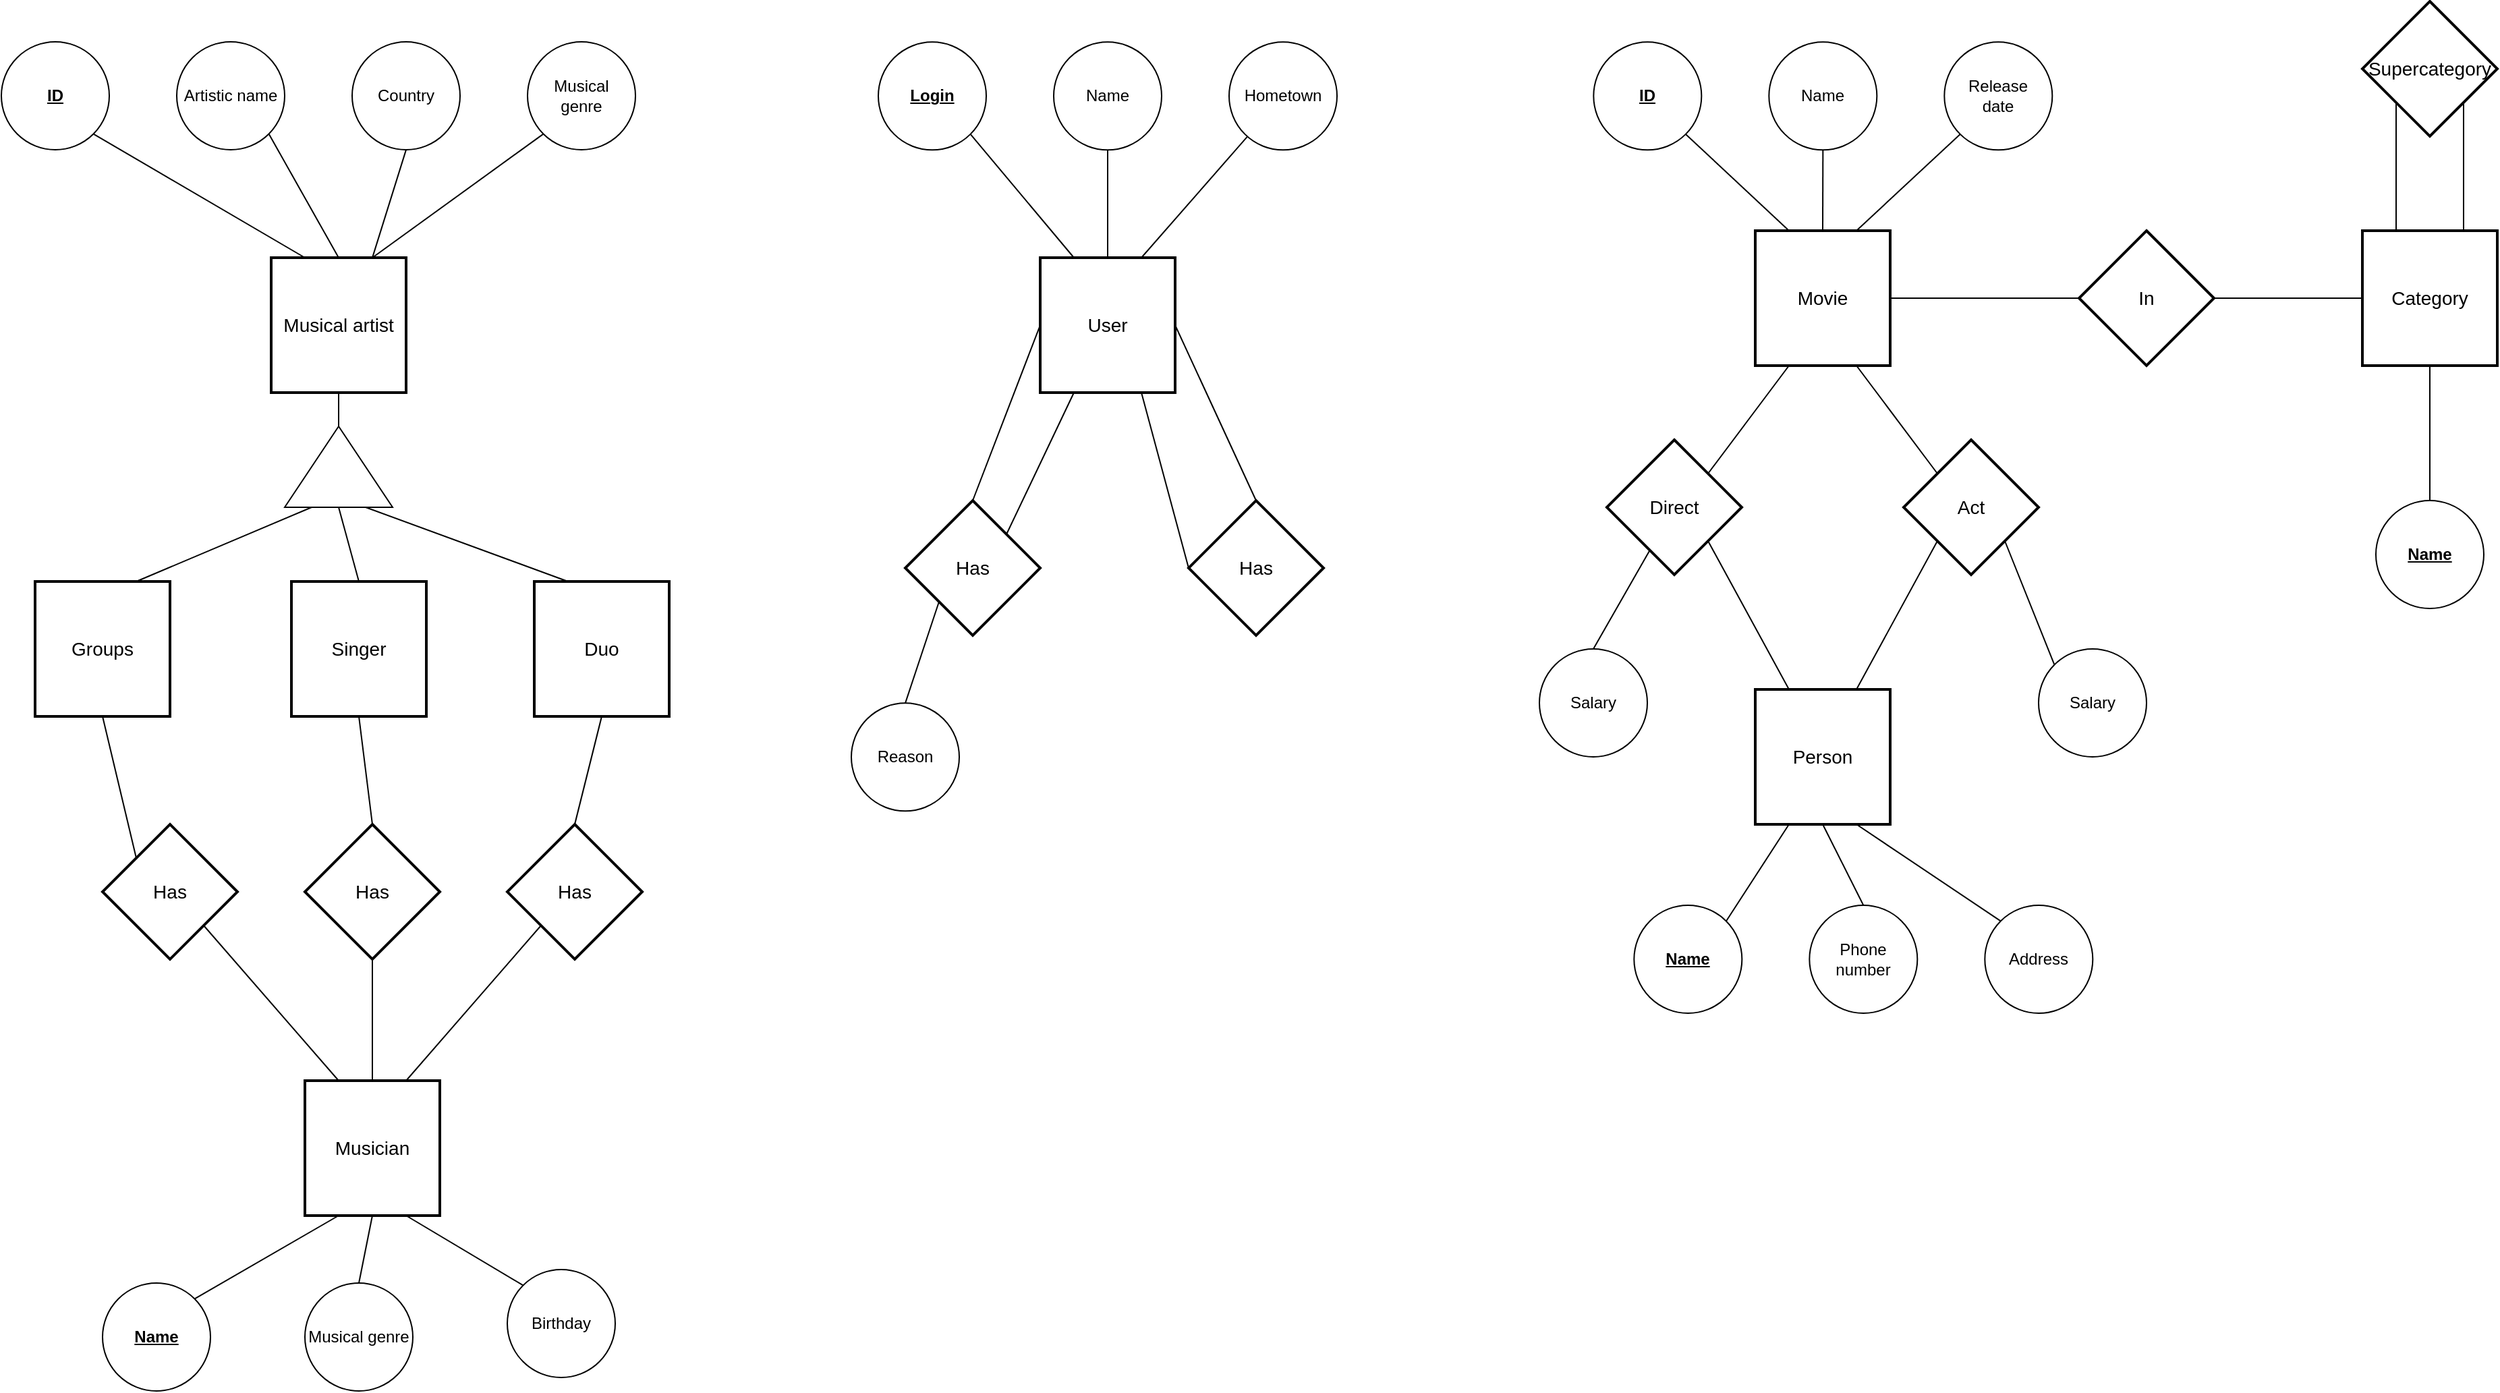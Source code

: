 <mxfile version="10.5.5" type="device"><diagram id="uMYX4Rtpumc-qpg66ErU" name="Page-1"><mxGraphModel dx="1257" dy="715" grid="1" gridSize="10" guides="1" tooltips="1" connect="1" arrows="1" fold="1" page="1" pageScale="1" pageWidth="827" pageHeight="1169" math="0" shadow="0"><root><mxCell id="0"/><mxCell id="1" parent="0"/><mxCell id="I9tvjcD9pxlVz2gOd7x3-66" style="edgeStyle=none;rounded=0;orthogonalLoop=1;jettySize=auto;html=1;exitX=0.75;exitY=0;exitDx=0;exitDy=0;entryX=0;entryY=1;entryDx=0;entryDy=0;endArrow=none;endFill=0;" edge="1" parent="1" source="I9tvjcD9pxlVz2gOd7x3-1" target="I9tvjcD9pxlVz2gOd7x3-5"><mxGeometry relative="1" as="geometry"/></mxCell><mxCell id="I9tvjcD9pxlVz2gOd7x3-67" style="edgeStyle=none;rounded=0;orthogonalLoop=1;jettySize=auto;html=1;exitX=0.75;exitY=0;exitDx=0;exitDy=0;entryX=0.5;entryY=1;entryDx=0;entryDy=0;endArrow=none;endFill=0;" edge="1" parent="1" source="I9tvjcD9pxlVz2gOd7x3-1" target="I9tvjcD9pxlVz2gOd7x3-4"><mxGeometry relative="1" as="geometry"/></mxCell><mxCell id="I9tvjcD9pxlVz2gOd7x3-68" style="edgeStyle=none;rounded=0;orthogonalLoop=1;jettySize=auto;html=1;exitX=0.5;exitY=0;exitDx=0;exitDy=0;entryX=1;entryY=1;entryDx=0;entryDy=0;endArrow=none;endFill=0;" edge="1" parent="1" source="I9tvjcD9pxlVz2gOd7x3-1" target="I9tvjcD9pxlVz2gOd7x3-3"><mxGeometry relative="1" as="geometry"/></mxCell><mxCell id="I9tvjcD9pxlVz2gOd7x3-69" style="edgeStyle=none;rounded=0;orthogonalLoop=1;jettySize=auto;html=1;exitX=0.25;exitY=0;exitDx=0;exitDy=0;entryX=1;entryY=1;entryDx=0;entryDy=0;endArrow=none;endFill=0;" edge="1" parent="1" source="I9tvjcD9pxlVz2gOd7x3-1" target="I9tvjcD9pxlVz2gOd7x3-2"><mxGeometry relative="1" as="geometry"/></mxCell><mxCell id="I9tvjcD9pxlVz2gOd7x3-71" style="edgeStyle=none;rounded=0;orthogonalLoop=1;jettySize=auto;html=1;exitX=0.5;exitY=1;exitDx=0;exitDy=0;entryX=1;entryY=0.5;entryDx=0;entryDy=0;endArrow=none;endFill=0;" edge="1" parent="1" source="I9tvjcD9pxlVz2gOd7x3-1" target="I9tvjcD9pxlVz2gOd7x3-6"><mxGeometry relative="1" as="geometry"/></mxCell><mxCell id="I9tvjcD9pxlVz2gOd7x3-1" value="Musical artist" style="strokeWidth=2;whiteSpace=wrap;html=1;align=center;fontSize=14;" vertex="1" parent="1"><mxGeometry x="230" y="360" width="100" height="100" as="geometry"/></mxCell><mxCell id="I9tvjcD9pxlVz2gOd7x3-2" value="&lt;b&gt;&lt;u&gt;ID&lt;/u&gt;&lt;/b&gt;" style="ellipse;whiteSpace=wrap;html=1;aspect=fixed;" vertex="1" parent="1"><mxGeometry x="30" y="200" width="80" height="80" as="geometry"/></mxCell><mxCell id="I9tvjcD9pxlVz2gOd7x3-3" value="Artistic name" style="ellipse;whiteSpace=wrap;html=1;aspect=fixed;" vertex="1" parent="1"><mxGeometry x="160" y="200" width="80" height="80" as="geometry"/></mxCell><mxCell id="I9tvjcD9pxlVz2gOd7x3-4" value="Country" style="ellipse;whiteSpace=wrap;html=1;aspect=fixed;" vertex="1" parent="1"><mxGeometry x="290" y="200" width="80" height="80" as="geometry"/></mxCell><mxCell id="I9tvjcD9pxlVz2gOd7x3-5" value="Musical &lt;br&gt;genre" style="ellipse;whiteSpace=wrap;html=1;aspect=fixed;" vertex="1" parent="1"><mxGeometry x="420" y="200" width="80" height="80" as="geometry"/></mxCell><mxCell id="I9tvjcD9pxlVz2gOd7x3-72" style="edgeStyle=none;rounded=0;orthogonalLoop=1;jettySize=auto;html=1;exitX=0;exitY=0.25;exitDx=0;exitDy=0;entryX=0.75;entryY=0;entryDx=0;entryDy=0;endArrow=none;endFill=0;" edge="1" parent="1" source="I9tvjcD9pxlVz2gOd7x3-6" target="I9tvjcD9pxlVz2gOd7x3-7"><mxGeometry relative="1" as="geometry"/></mxCell><mxCell id="I9tvjcD9pxlVz2gOd7x3-73" style="edgeStyle=none;rounded=0;orthogonalLoop=1;jettySize=auto;html=1;exitX=0;exitY=0.5;exitDx=0;exitDy=0;entryX=0.5;entryY=0;entryDx=0;entryDy=0;endArrow=none;endFill=0;" edge="1" parent="1" source="I9tvjcD9pxlVz2gOd7x3-6" target="I9tvjcD9pxlVz2gOd7x3-8"><mxGeometry relative="1" as="geometry"/></mxCell><mxCell id="I9tvjcD9pxlVz2gOd7x3-74" style="edgeStyle=none;rounded=0;orthogonalLoop=1;jettySize=auto;html=1;exitX=0;exitY=0.75;exitDx=0;exitDy=0;entryX=0.25;entryY=0;entryDx=0;entryDy=0;endArrow=none;endFill=0;" edge="1" parent="1" source="I9tvjcD9pxlVz2gOd7x3-6" target="I9tvjcD9pxlVz2gOd7x3-9"><mxGeometry relative="1" as="geometry"/></mxCell><mxCell id="I9tvjcD9pxlVz2gOd7x3-6" value="" style="triangle;whiteSpace=wrap;html=1;direction=north;" vertex="1" parent="1"><mxGeometry x="240" y="485" width="80" height="60" as="geometry"/></mxCell><mxCell id="I9tvjcD9pxlVz2gOd7x3-76" style="edgeStyle=none;rounded=0;orthogonalLoop=1;jettySize=auto;html=1;exitX=0.5;exitY=1;exitDx=0;exitDy=0;entryX=0;entryY=0;entryDx=0;entryDy=0;endArrow=none;endFill=0;" edge="1" parent="1" source="I9tvjcD9pxlVz2gOd7x3-7" target="I9tvjcD9pxlVz2gOd7x3-10"><mxGeometry relative="1" as="geometry"/></mxCell><mxCell id="I9tvjcD9pxlVz2gOd7x3-7" value="Groups" style="strokeWidth=2;whiteSpace=wrap;html=1;align=center;fontSize=14;" vertex="1" parent="1"><mxGeometry x="55" y="600" width="100" height="100" as="geometry"/></mxCell><mxCell id="I9tvjcD9pxlVz2gOd7x3-75" style="edgeStyle=none;rounded=0;orthogonalLoop=1;jettySize=auto;html=1;exitX=0.5;exitY=1;exitDx=0;exitDy=0;entryX=0.5;entryY=0;entryDx=0;entryDy=0;endArrow=none;endFill=0;" edge="1" parent="1" source="I9tvjcD9pxlVz2gOd7x3-8" target="I9tvjcD9pxlVz2gOd7x3-11"><mxGeometry relative="1" as="geometry"/></mxCell><mxCell id="I9tvjcD9pxlVz2gOd7x3-8" value="Singer" style="strokeWidth=2;whiteSpace=wrap;html=1;align=center;fontSize=14;" vertex="1" parent="1"><mxGeometry x="245" y="600" width="100" height="100" as="geometry"/></mxCell><mxCell id="I9tvjcD9pxlVz2gOd7x3-77" style="edgeStyle=none;rounded=0;orthogonalLoop=1;jettySize=auto;html=1;exitX=0.5;exitY=1;exitDx=0;exitDy=0;entryX=0.5;entryY=0;entryDx=0;entryDy=0;endArrow=none;endFill=0;" edge="1" parent="1" source="I9tvjcD9pxlVz2gOd7x3-9" target="I9tvjcD9pxlVz2gOd7x3-12"><mxGeometry relative="1" as="geometry"/></mxCell><mxCell id="I9tvjcD9pxlVz2gOd7x3-9" value="Duo" style="strokeWidth=2;whiteSpace=wrap;html=1;align=center;fontSize=14;" vertex="1" parent="1"><mxGeometry x="425" y="600" width="100" height="100" as="geometry"/></mxCell><mxCell id="I9tvjcD9pxlVz2gOd7x3-80" style="edgeStyle=none;rounded=0;orthogonalLoop=1;jettySize=auto;html=1;exitX=1;exitY=1;exitDx=0;exitDy=0;entryX=0.25;entryY=0;entryDx=0;entryDy=0;endArrow=none;endFill=0;" edge="1" parent="1" source="I9tvjcD9pxlVz2gOd7x3-10" target="I9tvjcD9pxlVz2gOd7x3-13"><mxGeometry relative="1" as="geometry"/></mxCell><mxCell id="I9tvjcD9pxlVz2gOd7x3-10" value="Has" style="shape=rhombus;strokeWidth=2;fontSize=17;perimeter=rhombusPerimeter;whiteSpace=wrap;html=1;align=center;fontSize=14;" vertex="1" parent="1"><mxGeometry x="105" y="780" width="100" height="100" as="geometry"/></mxCell><mxCell id="I9tvjcD9pxlVz2gOd7x3-81" style="edgeStyle=none;rounded=0;orthogonalLoop=1;jettySize=auto;html=1;exitX=0.5;exitY=1;exitDx=0;exitDy=0;entryX=0.5;entryY=0;entryDx=0;entryDy=0;endArrow=none;endFill=0;" edge="1" parent="1" source="I9tvjcD9pxlVz2gOd7x3-11" target="I9tvjcD9pxlVz2gOd7x3-13"><mxGeometry relative="1" as="geometry"/></mxCell><mxCell id="I9tvjcD9pxlVz2gOd7x3-11" value="Has" style="shape=rhombus;strokeWidth=2;fontSize=17;perimeter=rhombusPerimeter;whiteSpace=wrap;html=1;align=center;fontSize=14;" vertex="1" parent="1"><mxGeometry x="255" y="780" width="100" height="100" as="geometry"/></mxCell><mxCell id="I9tvjcD9pxlVz2gOd7x3-82" style="edgeStyle=none;rounded=0;orthogonalLoop=1;jettySize=auto;html=1;exitX=0;exitY=1;exitDx=0;exitDy=0;entryX=0.75;entryY=0;entryDx=0;entryDy=0;endArrow=none;endFill=0;" edge="1" parent="1" source="I9tvjcD9pxlVz2gOd7x3-12" target="I9tvjcD9pxlVz2gOd7x3-13"><mxGeometry relative="1" as="geometry"/></mxCell><mxCell id="I9tvjcD9pxlVz2gOd7x3-12" value="Has" style="shape=rhombus;strokeWidth=2;fontSize=17;perimeter=rhombusPerimeter;whiteSpace=wrap;html=1;align=center;fontSize=14;" vertex="1" parent="1"><mxGeometry x="405" y="780" width="100" height="100" as="geometry"/></mxCell><mxCell id="I9tvjcD9pxlVz2gOd7x3-83" style="edgeStyle=none;rounded=0;orthogonalLoop=1;jettySize=auto;html=1;exitX=0.25;exitY=1;exitDx=0;exitDy=0;entryX=1;entryY=0;entryDx=0;entryDy=0;endArrow=none;endFill=0;" edge="1" parent="1" source="I9tvjcD9pxlVz2gOd7x3-13" target="I9tvjcD9pxlVz2gOd7x3-14"><mxGeometry relative="1" as="geometry"/></mxCell><mxCell id="I9tvjcD9pxlVz2gOd7x3-84" style="edgeStyle=none;rounded=0;orthogonalLoop=1;jettySize=auto;html=1;exitX=0.5;exitY=1;exitDx=0;exitDy=0;entryX=0.5;entryY=0;entryDx=0;entryDy=0;endArrow=none;endFill=0;" edge="1" parent="1" source="I9tvjcD9pxlVz2gOd7x3-13" target="I9tvjcD9pxlVz2gOd7x3-15"><mxGeometry relative="1" as="geometry"/></mxCell><mxCell id="I9tvjcD9pxlVz2gOd7x3-85" style="edgeStyle=none;rounded=0;orthogonalLoop=1;jettySize=auto;html=1;exitX=0.75;exitY=1;exitDx=0;exitDy=0;entryX=0;entryY=0;entryDx=0;entryDy=0;endArrow=none;endFill=0;" edge="1" parent="1" source="I9tvjcD9pxlVz2gOd7x3-13" target="I9tvjcD9pxlVz2gOd7x3-16"><mxGeometry relative="1" as="geometry"/></mxCell><mxCell id="I9tvjcD9pxlVz2gOd7x3-13" value="Musician" style="strokeWidth=2;whiteSpace=wrap;html=1;align=center;fontSize=14;" vertex="1" parent="1"><mxGeometry x="255" y="970" width="100" height="100" as="geometry"/></mxCell><mxCell id="I9tvjcD9pxlVz2gOd7x3-14" value="&lt;b&gt;&lt;u&gt;Name&lt;/u&gt;&lt;/b&gt;" style="ellipse;whiteSpace=wrap;html=1;aspect=fixed;" vertex="1" parent="1"><mxGeometry x="105" y="1120" width="80" height="80" as="geometry"/></mxCell><mxCell id="I9tvjcD9pxlVz2gOd7x3-15" value="Musical genre" style="ellipse;whiteSpace=wrap;html=1;aspect=fixed;" vertex="1" parent="1"><mxGeometry x="255" y="1120" width="80" height="80" as="geometry"/></mxCell><mxCell id="I9tvjcD9pxlVz2gOd7x3-16" value="Birthday" style="ellipse;whiteSpace=wrap;html=1;aspect=fixed;" vertex="1" parent="1"><mxGeometry x="405" y="1110" width="80" height="80" as="geometry"/></mxCell><mxCell id="I9tvjcD9pxlVz2gOd7x3-63" style="edgeStyle=none;rounded=0;orthogonalLoop=1;jettySize=auto;html=1;exitX=0.25;exitY=0;exitDx=0;exitDy=0;entryX=1;entryY=1;entryDx=0;entryDy=0;endArrow=none;endFill=0;" edge="1" parent="1" source="I9tvjcD9pxlVz2gOd7x3-17" target="I9tvjcD9pxlVz2gOd7x3-18"><mxGeometry relative="1" as="geometry"/></mxCell><mxCell id="I9tvjcD9pxlVz2gOd7x3-64" style="edgeStyle=none;rounded=0;orthogonalLoop=1;jettySize=auto;html=1;exitX=0.5;exitY=0;exitDx=0;exitDy=0;endArrow=none;endFill=0;" edge="1" parent="1" source="I9tvjcD9pxlVz2gOd7x3-17" target="I9tvjcD9pxlVz2gOd7x3-19"><mxGeometry relative="1" as="geometry"/></mxCell><mxCell id="I9tvjcD9pxlVz2gOd7x3-65" style="edgeStyle=none;rounded=0;orthogonalLoop=1;jettySize=auto;html=1;exitX=0.75;exitY=0;exitDx=0;exitDy=0;endArrow=none;endFill=0;" edge="1" parent="1" source="I9tvjcD9pxlVz2gOd7x3-17" target="I9tvjcD9pxlVz2gOd7x3-20"><mxGeometry relative="1" as="geometry"/></mxCell><mxCell id="I9tvjcD9pxlVz2gOd7x3-17" value="User" style="strokeWidth=2;whiteSpace=wrap;html=1;align=center;fontSize=14;" vertex="1" parent="1"><mxGeometry x="800" y="360" width="100" height="100" as="geometry"/></mxCell><mxCell id="I9tvjcD9pxlVz2gOd7x3-18" value="&lt;span&gt;&lt;b&gt;&lt;u&gt;Login&lt;/u&gt;&lt;/b&gt;&lt;/span&gt;" style="ellipse;whiteSpace=wrap;html=1;aspect=fixed;" vertex="1" parent="1"><mxGeometry x="680" y="200.167" width="80" height="80" as="geometry"/></mxCell><mxCell id="I9tvjcD9pxlVz2gOd7x3-19" value="Name" style="ellipse;whiteSpace=wrap;html=1;aspect=fixed;" vertex="1" parent="1"><mxGeometry x="810" y="200.167" width="80" height="80" as="geometry"/></mxCell><mxCell id="I9tvjcD9pxlVz2gOd7x3-20" value="Hometown" style="ellipse;whiteSpace=wrap;html=1;aspect=fixed;" vertex="1" parent="1"><mxGeometry x="940" y="200.167" width="80" height="80" as="geometry"/></mxCell><mxCell id="I9tvjcD9pxlVz2gOd7x3-58" style="edgeStyle=none;rounded=0;orthogonalLoop=1;jettySize=auto;html=1;exitX=1;exitY=0;exitDx=0;exitDy=0;entryX=0.25;entryY=1;entryDx=0;entryDy=0;endArrow=none;endFill=0;" edge="1" parent="1" source="I9tvjcD9pxlVz2gOd7x3-21" target="I9tvjcD9pxlVz2gOd7x3-17"><mxGeometry relative="1" as="geometry"/></mxCell><mxCell id="I9tvjcD9pxlVz2gOd7x3-59" style="edgeStyle=none;rounded=0;orthogonalLoop=1;jettySize=auto;html=1;exitX=0.5;exitY=0;exitDx=0;exitDy=0;entryX=0;entryY=0.5;entryDx=0;entryDy=0;endArrow=none;endFill=0;" edge="1" parent="1" source="I9tvjcD9pxlVz2gOd7x3-21" target="I9tvjcD9pxlVz2gOd7x3-17"><mxGeometry relative="1" as="geometry"/></mxCell><mxCell id="I9tvjcD9pxlVz2gOd7x3-21" value="Has" style="shape=rhombus;strokeWidth=2;fontSize=17;perimeter=rhombusPerimeter;whiteSpace=wrap;html=1;align=center;fontSize=14;" vertex="1" parent="1"><mxGeometry x="700" y="540" width="100" height="100" as="geometry"/></mxCell><mxCell id="I9tvjcD9pxlVz2gOd7x3-60" style="edgeStyle=none;rounded=0;orthogonalLoop=1;jettySize=auto;html=1;exitX=0.5;exitY=1;exitDx=0;exitDy=0;entryX=0.75;entryY=1;entryDx=0;entryDy=0;endArrow=none;endFill=0;" edge="1" parent="1" source="I9tvjcD9pxlVz2gOd7x3-22" target="I9tvjcD9pxlVz2gOd7x3-17"><mxGeometry relative="1" as="geometry"/></mxCell><mxCell id="I9tvjcD9pxlVz2gOd7x3-61" style="edgeStyle=none;rounded=0;orthogonalLoop=1;jettySize=auto;html=1;exitX=0;exitY=0.5;exitDx=0;exitDy=0;entryX=1;entryY=0.5;entryDx=0;entryDy=0;endArrow=none;endFill=0;" edge="1" parent="1" source="I9tvjcD9pxlVz2gOd7x3-22" target="I9tvjcD9pxlVz2gOd7x3-17"><mxGeometry relative="1" as="geometry"/></mxCell><mxCell id="I9tvjcD9pxlVz2gOd7x3-22" value="Has" style="shape=rhombus;strokeWidth=2;fontSize=17;perimeter=rhombusPerimeter;whiteSpace=wrap;html=1;align=center;fontSize=14;direction=south;" vertex="1" parent="1"><mxGeometry x="910" y="540" width="100" height="100" as="geometry"/></mxCell><mxCell id="I9tvjcD9pxlVz2gOd7x3-62" style="edgeStyle=none;rounded=0;orthogonalLoop=1;jettySize=auto;html=1;exitX=0.5;exitY=0;exitDx=0;exitDy=0;entryX=0;entryY=1;entryDx=0;entryDy=0;endArrow=none;endFill=0;" edge="1" parent="1" source="I9tvjcD9pxlVz2gOd7x3-23" target="I9tvjcD9pxlVz2gOd7x3-21"><mxGeometry relative="1" as="geometry"/></mxCell><mxCell id="I9tvjcD9pxlVz2gOd7x3-23" value="&lt;span&gt;Reason&lt;/span&gt;" style="ellipse;whiteSpace=wrap;html=1;aspect=fixed;" vertex="1" parent="1"><mxGeometry x="660" y="690.167" width="80" height="80" as="geometry"/></mxCell><mxCell id="I9tvjcD9pxlVz2gOd7x3-48" style="rounded=0;orthogonalLoop=1;jettySize=auto;html=1;exitX=0.25;exitY=0;exitDx=0;exitDy=0;entryX=1;entryY=1;entryDx=0;entryDy=0;endArrow=none;endFill=0;" edge="1" parent="1" source="I9tvjcD9pxlVz2gOd7x3-25" target="I9tvjcD9pxlVz2gOd7x3-26"><mxGeometry relative="1" as="geometry"/></mxCell><mxCell id="I9tvjcD9pxlVz2gOd7x3-49" style="edgeStyle=none;rounded=0;orthogonalLoop=1;jettySize=auto;html=1;exitX=0.5;exitY=0;exitDx=0;exitDy=0;entryX=0.5;entryY=1;entryDx=0;entryDy=0;endArrow=none;endFill=0;" edge="1" parent="1" source="I9tvjcD9pxlVz2gOd7x3-25" target="I9tvjcD9pxlVz2gOd7x3-27"><mxGeometry relative="1" as="geometry"/></mxCell><mxCell id="I9tvjcD9pxlVz2gOd7x3-50" style="edgeStyle=none;rounded=0;orthogonalLoop=1;jettySize=auto;html=1;exitX=0.75;exitY=0;exitDx=0;exitDy=0;entryX=0;entryY=1;entryDx=0;entryDy=0;endArrow=none;endFill=0;" edge="1" parent="1" source="I9tvjcD9pxlVz2gOd7x3-25" target="I9tvjcD9pxlVz2gOd7x3-28"><mxGeometry relative="1" as="geometry"/></mxCell><mxCell id="I9tvjcD9pxlVz2gOd7x3-51" style="edgeStyle=none;rounded=0;orthogonalLoop=1;jettySize=auto;html=1;exitX=0.75;exitY=1;exitDx=0;exitDy=0;entryX=0;entryY=0;entryDx=0;entryDy=0;endArrow=none;endFill=0;" edge="1" parent="1" source="I9tvjcD9pxlVz2gOd7x3-25" target="I9tvjcD9pxlVz2gOd7x3-29"><mxGeometry relative="1" as="geometry"/></mxCell><mxCell id="I9tvjcD9pxlVz2gOd7x3-52" style="edgeStyle=none;rounded=0;orthogonalLoop=1;jettySize=auto;html=1;exitX=0.25;exitY=1;exitDx=0;exitDy=0;entryX=1;entryY=0;entryDx=0;entryDy=0;endArrow=none;endFill=0;" edge="1" parent="1" source="I9tvjcD9pxlVz2gOd7x3-25" target="I9tvjcD9pxlVz2gOd7x3-30"><mxGeometry relative="1" as="geometry"/></mxCell><mxCell id="I9tvjcD9pxlVz2gOd7x3-25" value="Movie" style="strokeWidth=2;whiteSpace=wrap;html=1;align=center;fontSize=14;" vertex="1" parent="1"><mxGeometry x="1330" y="340" width="100" height="100" as="geometry"/></mxCell><mxCell id="I9tvjcD9pxlVz2gOd7x3-26" value="&lt;span&gt;&lt;b&gt;&lt;u&gt;ID&lt;/u&gt;&lt;/b&gt;&lt;/span&gt;" style="ellipse;whiteSpace=wrap;html=1;aspect=fixed;" vertex="1" parent="1"><mxGeometry x="1210.167" y="200.167" width="80" height="80" as="geometry"/></mxCell><mxCell id="I9tvjcD9pxlVz2gOd7x3-27" value="Name" style="ellipse;whiteSpace=wrap;html=1;aspect=fixed;" vertex="1" parent="1"><mxGeometry x="1340.167" y="200.167" width="80" height="80" as="geometry"/></mxCell><mxCell id="I9tvjcD9pxlVz2gOd7x3-28" value="Release &lt;br&gt;date" style="ellipse;whiteSpace=wrap;html=1;aspect=fixed;" vertex="1" parent="1"><mxGeometry x="1470.167" y="200.167" width="80" height="80" as="geometry"/></mxCell><mxCell id="I9tvjcD9pxlVz2gOd7x3-54" style="edgeStyle=none;rounded=0;orthogonalLoop=1;jettySize=auto;html=1;exitX=0;exitY=1;exitDx=0;exitDy=0;entryX=0.75;entryY=0;entryDx=0;entryDy=0;endArrow=none;endFill=0;" edge="1" parent="1" source="I9tvjcD9pxlVz2gOd7x3-29" target="I9tvjcD9pxlVz2gOd7x3-31"><mxGeometry relative="1" as="geometry"/></mxCell><mxCell id="I9tvjcD9pxlVz2gOd7x3-29" value="Act" style="shape=rhombus;strokeWidth=2;fontSize=17;perimeter=rhombusPerimeter;whiteSpace=wrap;html=1;align=center;fontSize=14;" vertex="1" parent="1"><mxGeometry x="1440" y="495" width="100" height="100" as="geometry"/></mxCell><mxCell id="I9tvjcD9pxlVz2gOd7x3-53" style="edgeStyle=none;rounded=0;orthogonalLoop=1;jettySize=auto;html=1;exitX=1;exitY=1;exitDx=0;exitDy=0;entryX=0.25;entryY=0;entryDx=0;entryDy=0;endArrow=none;endFill=0;" edge="1" parent="1" source="I9tvjcD9pxlVz2gOd7x3-30" target="I9tvjcD9pxlVz2gOd7x3-31"><mxGeometry relative="1" as="geometry"/></mxCell><mxCell id="I9tvjcD9pxlVz2gOd7x3-30" value="Direct" style="shape=rhombus;strokeWidth=2;fontSize=17;perimeter=rhombusPerimeter;whiteSpace=wrap;html=1;align=center;fontSize=14;" vertex="1" parent="1"><mxGeometry x="1220" y="495" width="100" height="100" as="geometry"/></mxCell><mxCell id="I9tvjcD9pxlVz2gOd7x3-55" style="edgeStyle=none;rounded=0;orthogonalLoop=1;jettySize=auto;html=1;exitX=0.25;exitY=1;exitDx=0;exitDy=0;entryX=1;entryY=0;entryDx=0;entryDy=0;endArrow=none;endFill=0;" edge="1" parent="1" source="I9tvjcD9pxlVz2gOd7x3-31" target="I9tvjcD9pxlVz2gOd7x3-32"><mxGeometry relative="1" as="geometry"/></mxCell><mxCell id="I9tvjcD9pxlVz2gOd7x3-56" style="edgeStyle=none;rounded=0;orthogonalLoop=1;jettySize=auto;html=1;exitX=0.5;exitY=1;exitDx=0;exitDy=0;entryX=0.5;entryY=0;entryDx=0;entryDy=0;endArrow=none;endFill=0;" edge="1" parent="1" source="I9tvjcD9pxlVz2gOd7x3-31" target="I9tvjcD9pxlVz2gOd7x3-33"><mxGeometry relative="1" as="geometry"/></mxCell><mxCell id="I9tvjcD9pxlVz2gOd7x3-57" style="edgeStyle=none;rounded=0;orthogonalLoop=1;jettySize=auto;html=1;exitX=0.75;exitY=1;exitDx=0;exitDy=0;entryX=0;entryY=0;entryDx=0;entryDy=0;endArrow=none;endFill=0;" edge="1" parent="1" source="I9tvjcD9pxlVz2gOd7x3-31" target="I9tvjcD9pxlVz2gOd7x3-34"><mxGeometry relative="1" as="geometry"/></mxCell><mxCell id="I9tvjcD9pxlVz2gOd7x3-31" value="Person&lt;br&gt;" style="strokeWidth=2;whiteSpace=wrap;html=1;align=center;fontSize=14;" vertex="1" parent="1"><mxGeometry x="1330" y="680" width="100" height="100" as="geometry"/></mxCell><mxCell id="I9tvjcD9pxlVz2gOd7x3-32" value="&lt;span&gt;&lt;b&gt;&lt;u&gt;Name&lt;/u&gt;&lt;/b&gt;&lt;/span&gt;" style="ellipse;whiteSpace=wrap;html=1;aspect=fixed;" vertex="1" parent="1"><mxGeometry x="1240.167" y="840" width="80" height="80" as="geometry"/></mxCell><mxCell id="I9tvjcD9pxlVz2gOd7x3-33" value="Phone number" style="ellipse;whiteSpace=wrap;html=1;aspect=fixed;" vertex="1" parent="1"><mxGeometry x="1370.167" y="840" width="80" height="80" as="geometry"/></mxCell><mxCell id="I9tvjcD9pxlVz2gOd7x3-34" value="Address" style="ellipse;whiteSpace=wrap;html=1;aspect=fixed;" vertex="1" parent="1"><mxGeometry x="1500.167" y="840" width="80" height="80" as="geometry"/></mxCell><mxCell id="I9tvjcD9pxlVz2gOd7x3-47" style="edgeStyle=orthogonalEdgeStyle;rounded=0;orthogonalLoop=1;jettySize=auto;html=1;exitX=0;exitY=0.5;exitDx=0;exitDy=0;entryX=1;entryY=0.5;entryDx=0;entryDy=0;endArrow=none;endFill=0;" edge="1" parent="1" source="I9tvjcD9pxlVz2gOd7x3-35" target="I9tvjcD9pxlVz2gOd7x3-25"><mxGeometry relative="1" as="geometry"/></mxCell><mxCell id="I9tvjcD9pxlVz2gOd7x3-35" value="In" style="shape=rhombus;strokeWidth=2;fontSize=17;perimeter=rhombusPerimeter;whiteSpace=wrap;html=1;align=center;fontSize=14;" vertex="1" parent="1"><mxGeometry x="1570" y="340" width="100" height="100" as="geometry"/></mxCell><mxCell id="I9tvjcD9pxlVz2gOd7x3-42" style="edgeStyle=orthogonalEdgeStyle;rounded=0;orthogonalLoop=1;jettySize=auto;html=1;exitX=0.5;exitY=0;exitDx=0;exitDy=0;entryX=0.5;entryY=1;entryDx=0;entryDy=0;endArrow=none;endFill=0;" edge="1" parent="1" source="I9tvjcD9pxlVz2gOd7x3-38" target="I9tvjcD9pxlVz2gOd7x3-36"><mxGeometry relative="1" as="geometry"/></mxCell><mxCell id="I9tvjcD9pxlVz2gOd7x3-44" style="edgeStyle=orthogonalEdgeStyle;rounded=0;orthogonalLoop=1;jettySize=auto;html=1;exitX=0.25;exitY=0;exitDx=0;exitDy=0;entryX=0;entryY=1;entryDx=0;entryDy=0;endArrow=none;endFill=0;" edge="1" parent="1" source="I9tvjcD9pxlVz2gOd7x3-36" target="I9tvjcD9pxlVz2gOd7x3-37"><mxGeometry relative="1" as="geometry"/></mxCell><mxCell id="I9tvjcD9pxlVz2gOd7x3-45" style="edgeStyle=orthogonalEdgeStyle;rounded=0;orthogonalLoop=1;jettySize=auto;html=1;exitX=0.75;exitY=0;exitDx=0;exitDy=0;entryX=1;entryY=1;entryDx=0;entryDy=0;endArrow=none;endFill=0;" edge="1" parent="1" source="I9tvjcD9pxlVz2gOd7x3-36" target="I9tvjcD9pxlVz2gOd7x3-37"><mxGeometry relative="1" as="geometry"/></mxCell><mxCell id="I9tvjcD9pxlVz2gOd7x3-46" style="edgeStyle=orthogonalEdgeStyle;rounded=0;orthogonalLoop=1;jettySize=auto;html=1;exitX=0;exitY=0.5;exitDx=0;exitDy=0;entryX=1;entryY=0.5;entryDx=0;entryDy=0;endArrow=none;endFill=0;" edge="1" parent="1" source="I9tvjcD9pxlVz2gOd7x3-36" target="I9tvjcD9pxlVz2gOd7x3-35"><mxGeometry relative="1" as="geometry"/></mxCell><mxCell id="I9tvjcD9pxlVz2gOd7x3-36" value="Category" style="strokeWidth=2;whiteSpace=wrap;html=1;align=center;fontSize=14;" vertex="1" parent="1"><mxGeometry x="1780" y="340" width="100" height="100" as="geometry"/></mxCell><mxCell id="I9tvjcD9pxlVz2gOd7x3-37" value="Supercategory" style="shape=rhombus;strokeWidth=2;fontSize=17;perimeter=rhombusPerimeter;whiteSpace=wrap;html=1;align=center;fontSize=14;" vertex="1" parent="1"><mxGeometry x="1780" y="170" width="100" height="100" as="geometry"/></mxCell><mxCell id="I9tvjcD9pxlVz2gOd7x3-38" value="&lt;b&gt;&lt;u&gt;Name&lt;/u&gt;&lt;/b&gt;" style="ellipse;whiteSpace=wrap;html=1;aspect=fixed;" vertex="1" parent="1"><mxGeometry x="1790" y="540" width="80" height="80" as="geometry"/></mxCell><mxCell id="I9tvjcD9pxlVz2gOd7x3-88" style="edgeStyle=none;rounded=0;orthogonalLoop=1;jettySize=auto;html=1;exitX=0;exitY=0.5;exitDx=0;exitDy=0;endArrow=none;endFill=0;" edge="1" parent="1" source="I9tvjcD9pxlVz2gOd7x3-86" target="I9tvjcD9pxlVz2gOd7x3-30"><mxGeometry relative="1" as="geometry"/></mxCell><mxCell id="I9tvjcD9pxlVz2gOd7x3-86" value="Salary" style="ellipse;whiteSpace=wrap;html=1;aspect=fixed;direction=south;" vertex="1" parent="1"><mxGeometry x="1170" y="650" width="80" height="80" as="geometry"/></mxCell><mxCell id="I9tvjcD9pxlVz2gOd7x3-91" style="edgeStyle=none;rounded=0;orthogonalLoop=1;jettySize=auto;html=1;exitX=0;exitY=0;exitDx=0;exitDy=0;entryX=1;entryY=1;entryDx=0;entryDy=0;endArrow=none;endFill=0;" edge="1" parent="1" source="I9tvjcD9pxlVz2gOd7x3-87" target="I9tvjcD9pxlVz2gOd7x3-29"><mxGeometry relative="1" as="geometry"/></mxCell><mxCell id="I9tvjcD9pxlVz2gOd7x3-87" value="Salary" style="ellipse;whiteSpace=wrap;html=1;aspect=fixed;" vertex="1" parent="1"><mxGeometry x="1540" y="650" width="80" height="80" as="geometry"/></mxCell></root></mxGraphModel></diagram></mxfile>